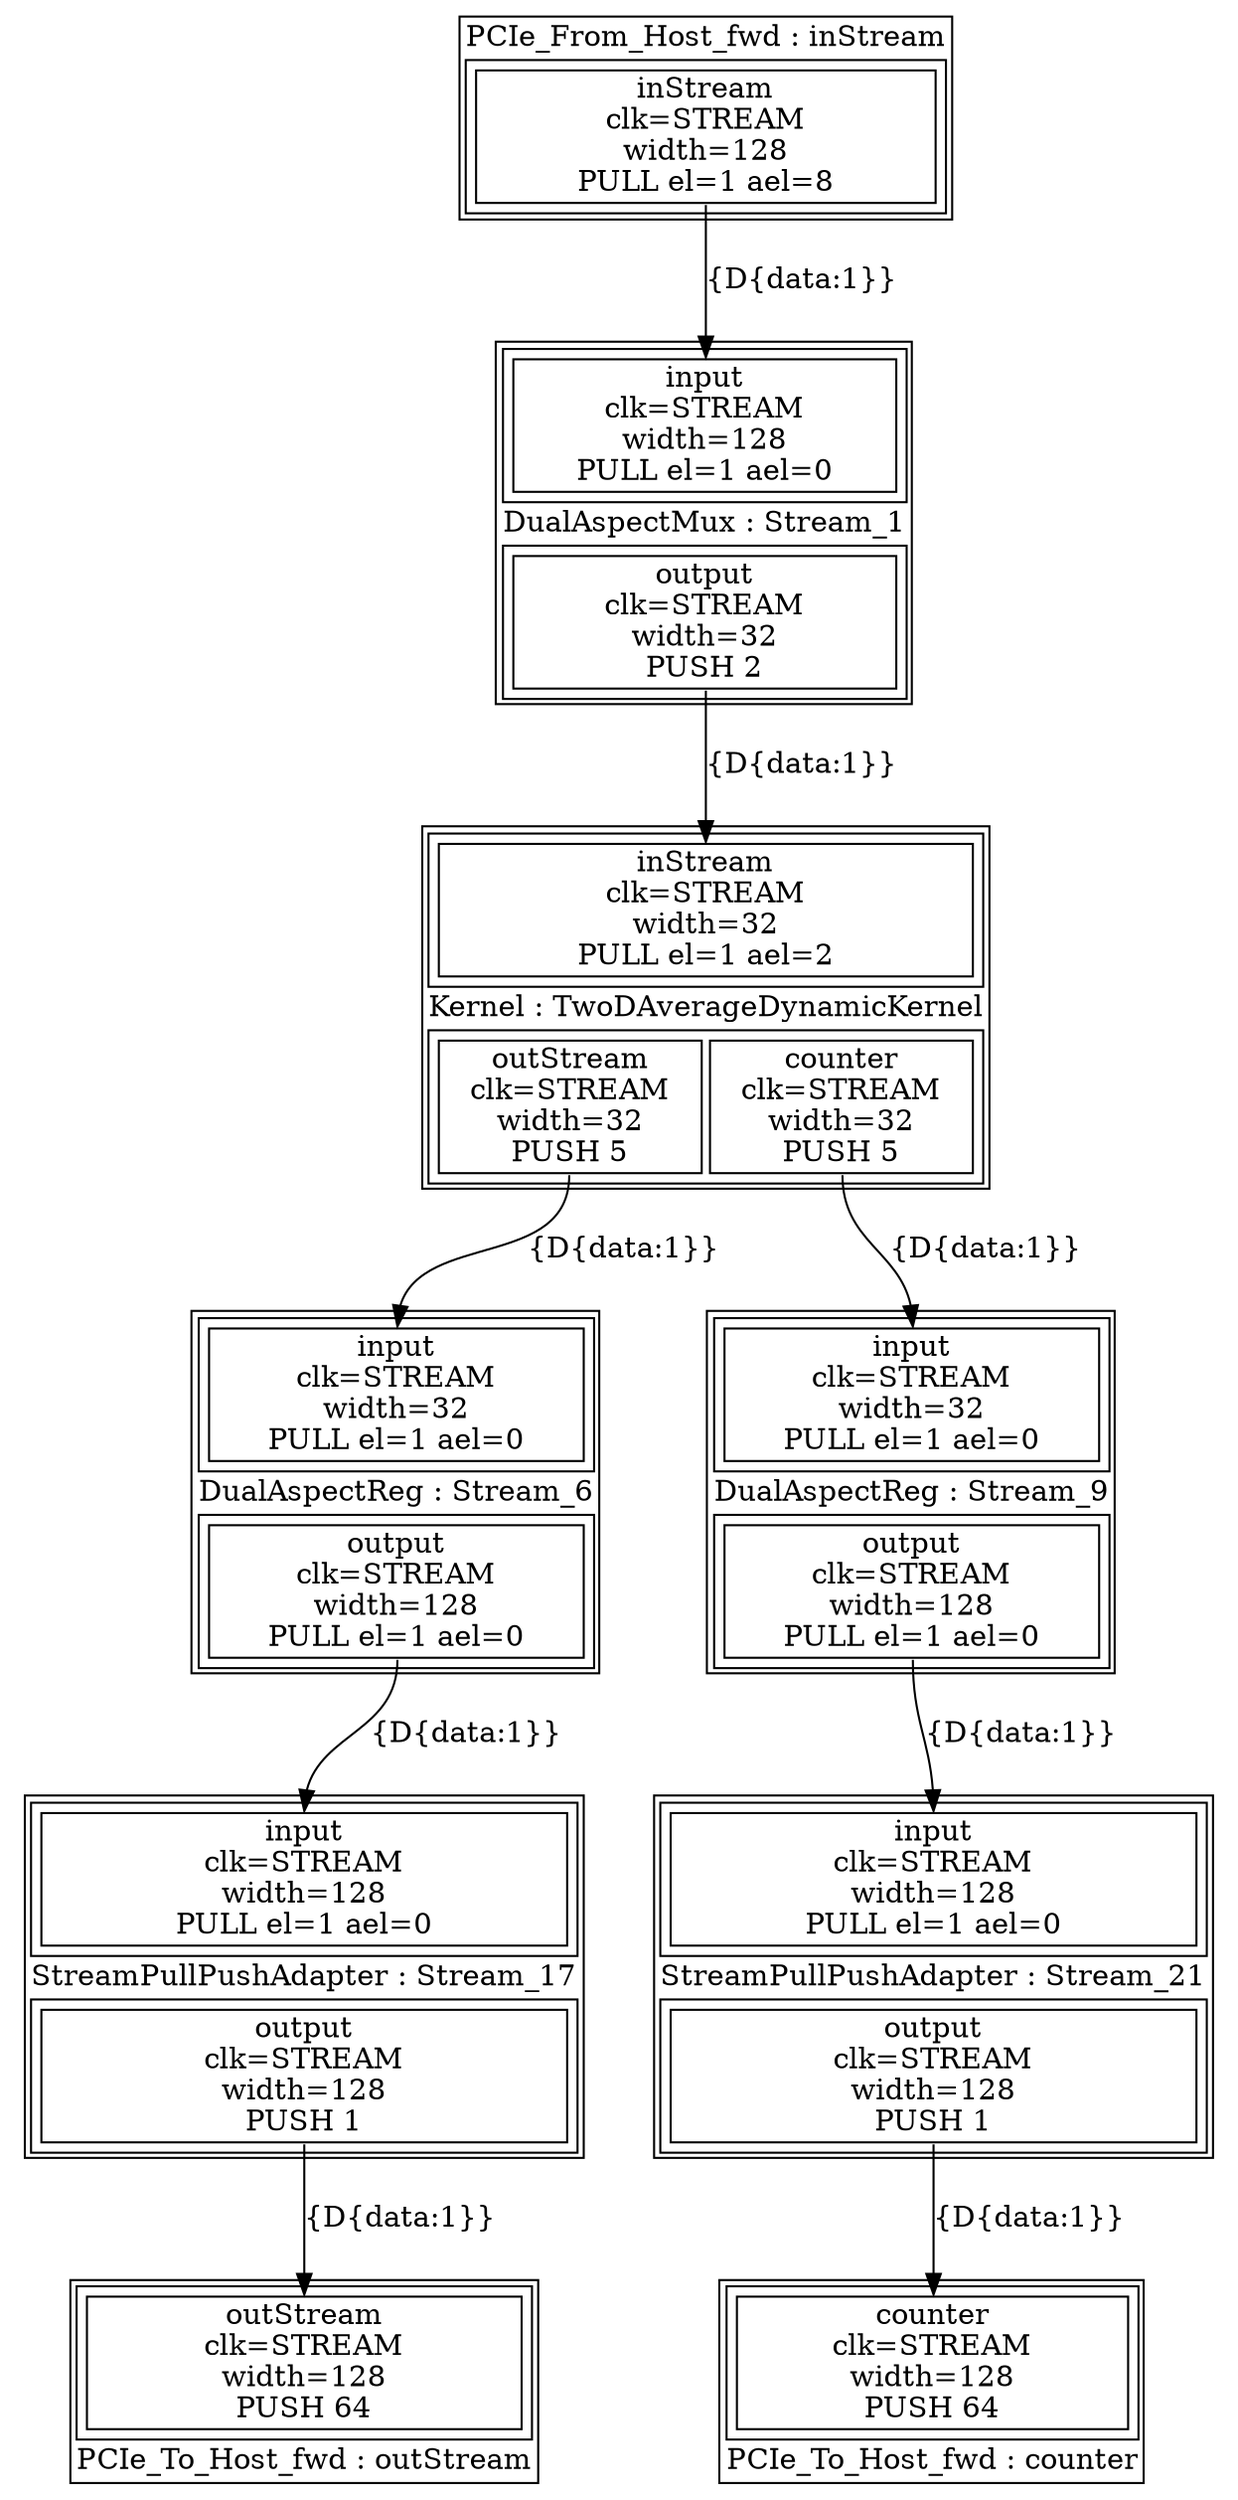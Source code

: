 digraph manager_compiler_graph {
TwoDAverageDynamicKernel[shape=plaintext, label=<<TABLE  BORDER="1" CELLPADDING="1" CELLSPACING="1"><TR><TD BGCOLOR="white" BORDER="0" PORT="inputs" ROWSPAN="1" COLSPAN="1"><TABLE  BORDER="1" CELLPADDING="1" CELLSPACING="4"><TR><TD BGCOLOR="white" BORDER="1" PORT="inStream" ROWSPAN="1" COLSPAN="1">inStream<BR/>clk=STREAM<BR/>width=32<BR/>PULL el=1 ael=2</TD></TR></TABLE></TD></TR><TR><TD BGCOLOR="white" BORDER="0" PORT="node_info" ROWSPAN="1" COLSPAN="1">Kernel : TwoDAverageDynamicKernel</TD></TR><TR><TD BGCOLOR="white" BORDER="0" PORT="outputs" ROWSPAN="1" COLSPAN="1"><TABLE  BORDER="1" CELLPADDING="1" CELLSPACING="4"><TR><TD BGCOLOR="white" BORDER="1" PORT="outStream" ROWSPAN="1" COLSPAN="1">outStream<BR/>clk=STREAM<BR/>width=32<BR/>PUSH 5</TD><TD BGCOLOR="white" BORDER="1" PORT="counter" ROWSPAN="1" COLSPAN="1">counter<BR/>clk=STREAM<BR/>width=32<BR/>PUSH 5</TD></TR></TABLE></TD></TR></TABLE>>];
inStream[shape=plaintext, label=<<TABLE  BORDER="1" CELLPADDING="1" CELLSPACING="1"><TR><TD BGCOLOR="white" BORDER="0" PORT="node_info" ROWSPAN="1" COLSPAN="1">PCIe_From_Host_fwd : inStream</TD></TR><TR><TD BGCOLOR="white" BORDER="0" PORT="outputs" ROWSPAN="1" COLSPAN="1"><TABLE  BORDER="1" CELLPADDING="1" CELLSPACING="4"><TR><TD BGCOLOR="white" BORDER="1" PORT="inStream" ROWSPAN="1" COLSPAN="1">inStream<BR/>clk=STREAM<BR/>width=128<BR/>PULL el=1 ael=8</TD></TR></TABLE></TD></TR></TABLE>>];
outStream[shape=plaintext, label=<<TABLE  BORDER="1" CELLPADDING="1" CELLSPACING="1"><TR><TD BGCOLOR="white" BORDER="0" PORT="inputs" ROWSPAN="1" COLSPAN="1"><TABLE  BORDER="1" CELLPADDING="1" CELLSPACING="4"><TR><TD BGCOLOR="white" BORDER="1" PORT="outStream" ROWSPAN="1" COLSPAN="1">outStream<BR/>clk=STREAM<BR/>width=128<BR/>PUSH 64</TD></TR></TABLE></TD></TR><TR><TD BGCOLOR="white" BORDER="0" PORT="node_info" ROWSPAN="1" COLSPAN="1">PCIe_To_Host_fwd : outStream</TD></TR></TABLE>>];
counter[shape=plaintext, label=<<TABLE  BORDER="1" CELLPADDING="1" CELLSPACING="1"><TR><TD BGCOLOR="white" BORDER="0" PORT="inputs" ROWSPAN="1" COLSPAN="1"><TABLE  BORDER="1" CELLPADDING="1" CELLSPACING="4"><TR><TD BGCOLOR="white" BORDER="1" PORT="counter" ROWSPAN="1" COLSPAN="1">counter<BR/>clk=STREAM<BR/>width=128<BR/>PUSH 64</TD></TR></TABLE></TD></TR><TR><TD BGCOLOR="white" BORDER="0" PORT="node_info" ROWSPAN="1" COLSPAN="1">PCIe_To_Host_fwd : counter</TD></TR></TABLE>>];
Stream_1[shape=plaintext, label=<<TABLE  BORDER="1" CELLPADDING="1" CELLSPACING="1"><TR><TD BGCOLOR="white" BORDER="0" PORT="inputs" ROWSPAN="1" COLSPAN="1"><TABLE  BORDER="1" CELLPADDING="1" CELLSPACING="4"><TR><TD BGCOLOR="white" BORDER="1" PORT="input" ROWSPAN="1" COLSPAN="1">input<BR/>clk=STREAM<BR/>width=128<BR/>PULL el=1 ael=0</TD></TR></TABLE></TD></TR><TR><TD BGCOLOR="white" BORDER="0" PORT="node_info" ROWSPAN="1" COLSPAN="1">DualAspectMux : Stream_1</TD></TR><TR><TD BGCOLOR="white" BORDER="0" PORT="outputs" ROWSPAN="1" COLSPAN="1"><TABLE  BORDER="1" CELLPADDING="1" CELLSPACING="4"><TR><TD BGCOLOR="white" BORDER="1" PORT="output" ROWSPAN="1" COLSPAN="1">output<BR/>clk=STREAM<BR/>width=32<BR/>PUSH 2</TD></TR></TABLE></TD></TR></TABLE>>];
Stream_6[shape=plaintext, label=<<TABLE  BORDER="1" CELLPADDING="1" CELLSPACING="1"><TR><TD BGCOLOR="white" BORDER="0" PORT="inputs" ROWSPAN="1" COLSPAN="1"><TABLE  BORDER="1" CELLPADDING="1" CELLSPACING="4"><TR><TD BGCOLOR="white" BORDER="1" PORT="input" ROWSPAN="1" COLSPAN="1">input<BR/>clk=STREAM<BR/>width=32<BR/>PULL el=1 ael=0</TD></TR></TABLE></TD></TR><TR><TD BGCOLOR="white" BORDER="0" PORT="node_info" ROWSPAN="1" COLSPAN="1">DualAspectReg : Stream_6</TD></TR><TR><TD BGCOLOR="white" BORDER="0" PORT="outputs" ROWSPAN="1" COLSPAN="1"><TABLE  BORDER="1" CELLPADDING="1" CELLSPACING="4"><TR><TD BGCOLOR="white" BORDER="1" PORT="output" ROWSPAN="1" COLSPAN="1">output<BR/>clk=STREAM<BR/>width=128<BR/>PULL el=1 ael=0</TD></TR></TABLE></TD></TR></TABLE>>];
Stream_9[shape=plaintext, label=<<TABLE  BORDER="1" CELLPADDING="1" CELLSPACING="1"><TR><TD BGCOLOR="white" BORDER="0" PORT="inputs" ROWSPAN="1" COLSPAN="1"><TABLE  BORDER="1" CELLPADDING="1" CELLSPACING="4"><TR><TD BGCOLOR="white" BORDER="1" PORT="input" ROWSPAN="1" COLSPAN="1">input<BR/>clk=STREAM<BR/>width=32<BR/>PULL el=1 ael=0</TD></TR></TABLE></TD></TR><TR><TD BGCOLOR="white" BORDER="0" PORT="node_info" ROWSPAN="1" COLSPAN="1">DualAspectReg : Stream_9</TD></TR><TR><TD BGCOLOR="white" BORDER="0" PORT="outputs" ROWSPAN="1" COLSPAN="1"><TABLE  BORDER="1" CELLPADDING="1" CELLSPACING="4"><TR><TD BGCOLOR="white" BORDER="1" PORT="output" ROWSPAN="1" COLSPAN="1">output<BR/>clk=STREAM<BR/>width=128<BR/>PULL el=1 ael=0</TD></TR></TABLE></TD></TR></TABLE>>];
Stream_17[shape=plaintext, label=<<TABLE  BORDER="1" CELLPADDING="1" CELLSPACING="1"><TR><TD BGCOLOR="white" BORDER="0" PORT="inputs" ROWSPAN="1" COLSPAN="1"><TABLE  BORDER="1" CELLPADDING="1" CELLSPACING="4"><TR><TD BGCOLOR="white" BORDER="1" PORT="input" ROWSPAN="1" COLSPAN="1">input<BR/>clk=STREAM<BR/>width=128<BR/>PULL el=1 ael=0</TD></TR></TABLE></TD></TR><TR><TD BGCOLOR="white" BORDER="0" PORT="node_info" ROWSPAN="1" COLSPAN="1">StreamPullPushAdapter : Stream_17</TD></TR><TR><TD BGCOLOR="white" BORDER="0" PORT="outputs" ROWSPAN="1" COLSPAN="1"><TABLE  BORDER="1" CELLPADDING="1" CELLSPACING="4"><TR><TD BGCOLOR="white" BORDER="1" PORT="output" ROWSPAN="1" COLSPAN="1">output<BR/>clk=STREAM<BR/>width=128<BR/>PUSH 1</TD></TR></TABLE></TD></TR></TABLE>>];
Stream_21[shape=plaintext, label=<<TABLE  BORDER="1" CELLPADDING="1" CELLSPACING="1"><TR><TD BGCOLOR="white" BORDER="0" PORT="inputs" ROWSPAN="1" COLSPAN="1"><TABLE  BORDER="1" CELLPADDING="1" CELLSPACING="4"><TR><TD BGCOLOR="white" BORDER="1" PORT="input" ROWSPAN="1" COLSPAN="1">input<BR/>clk=STREAM<BR/>width=128<BR/>PULL el=1 ael=0</TD></TR></TABLE></TD></TR><TR><TD BGCOLOR="white" BORDER="0" PORT="node_info" ROWSPAN="1" COLSPAN="1">StreamPullPushAdapter : Stream_21</TD></TR><TR><TD BGCOLOR="white" BORDER="0" PORT="outputs" ROWSPAN="1" COLSPAN="1"><TABLE  BORDER="1" CELLPADDING="1" CELLSPACING="4"><TR><TD BGCOLOR="white" BORDER="1" PORT="output" ROWSPAN="1" COLSPAN="1">output<BR/>clk=STREAM<BR/>width=128<BR/>PUSH 1</TD></TR></TABLE></TD></TR></TABLE>>];
inStream -> Stream_1 [headport="input" tailport="inStream" label="{D{data:1}}"]
TwoDAverageDynamicKernel -> Stream_6 [headport="input" tailport="outStream" label="{D{data:1}}"]
TwoDAverageDynamicKernel -> Stream_9 [headport="input" tailport="counter" label="{D{data:1}}"]
Stream_1 -> TwoDAverageDynamicKernel [headport="inStream" tailport="output" label="{D{data:1}}"]
Stream_6 -> Stream_17 [headport="input" tailport="output" label="{D{data:1}}"]
Stream_9 -> Stream_21 [headport="input" tailport="output" label="{D{data:1}}"]
Stream_17 -> outStream [headport="outStream" tailport="output" label="{D{data:1}}"]
Stream_21 -> counter [headport="counter" tailport="output" label="{D{data:1}}"]
}
